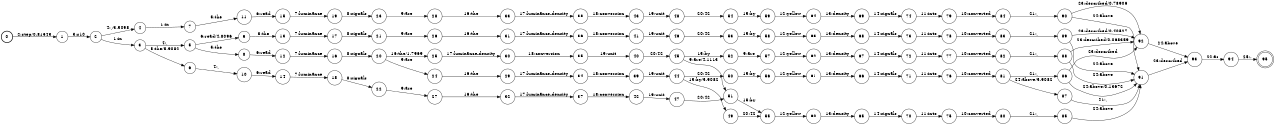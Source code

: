 digraph FST {
rankdir = LR;
size = "8.5,11";
label = "";
center = 1;
orientation = Portrait;
ranksep = "0.4";
nodesep = "0.25";
0 [label = "0", shape = circle, style = bold, fontsize = 14]
	0 -> 1 [label = "2:step/0.81543", fontsize = 14];
1 [label = "1", shape = circle, style = solid, fontsize = 14]
	1 -> 2 [label = "3:s10", fontsize = 14];
2 [label = "2", shape = circle, style = solid, fontsize = 14]
	2 -> 3 [label = "1:in", fontsize = 14];
	2 -> 4 [label = "4:,/3.5098", fontsize = 14];
3 [label = "3", shape = circle, style = solid, fontsize = 14]
	3 -> 5 [label = "4:,", fontsize = 14];
	3 -> 6 [label = "5:the/5.9082", fontsize = 14];
4 [label = "4", shape = circle, style = solid, fontsize = 14]
	4 -> 7 [label = "1:in", fontsize = 14];
5 [label = "5", shape = circle, style = solid, fontsize = 14]
	5 -> 8 [label = "5:the", fontsize = 14];
	5 -> 9 [label = "6:read/4.8096", fontsize = 14];
6 [label = "6", shape = circle, style = solid, fontsize = 14]
	6 -> 10 [label = "4:,", fontsize = 14];
7 [label = "7", shape = circle, style = solid, fontsize = 14]
	7 -> 11 [label = "5:the", fontsize = 14];
8 [label = "8", shape = circle, style = solid, fontsize = 14]
	8 -> 12 [label = "6:read", fontsize = 14];
9 [label = "9", shape = circle, style = solid, fontsize = 14]
	9 -> 13 [label = "5:the", fontsize = 14];
10 [label = "10", shape = circle, style = solid, fontsize = 14]
	10 -> 14 [label = "6:read", fontsize = 14];
11 [label = "11", shape = circle, style = solid, fontsize = 14]
	11 -> 15 [label = "6:read", fontsize = 14];
12 [label = "12", shape = circle, style = solid, fontsize = 14]
	12 -> 16 [label = "7:luminance", fontsize = 14];
13 [label = "13", shape = circle, style = solid, fontsize = 14]
	13 -> 17 [label = "7:luminance", fontsize = 14];
14 [label = "14", shape = circle, style = solid, fontsize = 14]
	14 -> 18 [label = "7:luminance", fontsize = 14];
15 [label = "15", shape = circle, style = solid, fontsize = 14]
	15 -> 19 [label = "7:luminance", fontsize = 14];
16 [label = "16", shape = circle, style = solid, fontsize = 14]
	16 -> 20 [label = "8:signals", fontsize = 14];
17 [label = "17", shape = circle, style = solid, fontsize = 14]
	17 -> 21 [label = "8:signals", fontsize = 14];
18 [label = "18", shape = circle, style = solid, fontsize = 14]
	18 -> 22 [label = "8:signals", fontsize = 14];
19 [label = "19", shape = circle, style = solid, fontsize = 14]
	19 -> 23 [label = "8:signals", fontsize = 14];
20 [label = "20", shape = circle, style = solid, fontsize = 14]
	20 -> 25 [label = "16:the/1.7969", fontsize = 14];
	20 -> 24 [label = "9:are", fontsize = 14];
21 [label = "21", shape = circle, style = solid, fontsize = 14]
	21 -> 26 [label = "9:are", fontsize = 14];
22 [label = "22", shape = circle, style = solid, fontsize = 14]
	22 -> 27 [label = "9:are", fontsize = 14];
23 [label = "23", shape = circle, style = solid, fontsize = 14]
	23 -> 28 [label = "9:are", fontsize = 14];
24 [label = "24", shape = circle, style = solid, fontsize = 14]
	24 -> 29 [label = "16:the", fontsize = 14];
25 [label = "25", shape = circle, style = solid, fontsize = 14]
	25 -> 30 [label = "17:luminance-density", fontsize = 14];
26 [label = "26", shape = circle, style = solid, fontsize = 14]
	26 -> 31 [label = "16:the", fontsize = 14];
27 [label = "27", shape = circle, style = solid, fontsize = 14]
	27 -> 32 [label = "16:the", fontsize = 14];
28 [label = "28", shape = circle, style = solid, fontsize = 14]
	28 -> 33 [label = "16:the", fontsize = 14];
29 [label = "29", shape = circle, style = solid, fontsize = 14]
	29 -> 34 [label = "17:luminance-density", fontsize = 14];
30 [label = "30", shape = circle, style = solid, fontsize = 14]
	30 -> 35 [label = "18:conversion", fontsize = 14];
31 [label = "31", shape = circle, style = solid, fontsize = 14]
	31 -> 36 [label = "17:luminance-density", fontsize = 14];
32 [label = "32", shape = circle, style = solid, fontsize = 14]
	32 -> 37 [label = "17:luminance-density", fontsize = 14];
33 [label = "33", shape = circle, style = solid, fontsize = 14]
	33 -> 38 [label = "17:luminance-density", fontsize = 14];
34 [label = "34", shape = circle, style = solid, fontsize = 14]
	34 -> 39 [label = "18:conversion", fontsize = 14];
35 [label = "35", shape = circle, style = solid, fontsize = 14]
	35 -> 40 [label = "19:unit", fontsize = 14];
36 [label = "36", shape = circle, style = solid, fontsize = 14]
	36 -> 41 [label = "18:conversion", fontsize = 14];
37 [label = "37", shape = circle, style = solid, fontsize = 14]
	37 -> 42 [label = "18:conversion", fontsize = 14];
38 [label = "38", shape = circle, style = solid, fontsize = 14]
	38 -> 43 [label = "18:conversion", fontsize = 14];
39 [label = "39", shape = circle, style = solid, fontsize = 14]
	39 -> 44 [label = "19:unit", fontsize = 14];
40 [label = "40", shape = circle, style = solid, fontsize = 14]
	40 -> 45 [label = "20:42", fontsize = 14];
41 [label = "41", shape = circle, style = solid, fontsize = 14]
	41 -> 46 [label = "19:unit", fontsize = 14];
42 [label = "42", shape = circle, style = solid, fontsize = 14]
	42 -> 47 [label = "19:unit", fontsize = 14];
43 [label = "43", shape = circle, style = solid, fontsize = 14]
	43 -> 48 [label = "19:unit", fontsize = 14];
44 [label = "44", shape = circle, style = solid, fontsize = 14]
	44 -> 49 [label = "15:by/5.9082", fontsize = 14];
	44 -> 50 [label = "20:42", fontsize = 14];
45 [label = "45", shape = circle, style = solid, fontsize = 14]
	45 -> 51 [label = "9:are/4.1113", fontsize = 14];
	45 -> 52 [label = "15:by", fontsize = 14];
46 [label = "46", shape = circle, style = solid, fontsize = 14]
	46 -> 53 [label = "20:42", fontsize = 14];
47 [label = "47", shape = circle, style = solid, fontsize = 14]
	47 -> 51 [label = "20:42", fontsize = 14];
48 [label = "48", shape = circle, style = solid, fontsize = 14]
	48 -> 54 [label = "20:42", fontsize = 14];
49 [label = "49", shape = circle, style = solid, fontsize = 14]
	49 -> 55 [label = "20:42", fontsize = 14];
50 [label = "50", shape = circle, style = solid, fontsize = 14]
	50 -> 56 [label = "15:by", fontsize = 14];
51 [label = "51", shape = circle, style = solid, fontsize = 14]
	51 -> 55 [label = "15:by", fontsize = 14];
52 [label = "52", shape = circle, style = solid, fontsize = 14]
	52 -> 57 [label = "9:are", fontsize = 14];
53 [label = "53", shape = circle, style = solid, fontsize = 14]
	53 -> 58 [label = "15:by", fontsize = 14];
54 [label = "54", shape = circle, style = solid, fontsize = 14]
	54 -> 59 [label = "15:by", fontsize = 14];
55 [label = "55", shape = circle, style = solid, fontsize = 14]
	55 -> 60 [label = "12:yellow", fontsize = 14];
56 [label = "56", shape = circle, style = solid, fontsize = 14]
	56 -> 61 [label = "12:yellow", fontsize = 14];
57 [label = "57", shape = circle, style = solid, fontsize = 14]
	57 -> 62 [label = "12:yellow", fontsize = 14];
58 [label = "58", shape = circle, style = solid, fontsize = 14]
	58 -> 63 [label = "12:yellow", fontsize = 14];
59 [label = "59", shape = circle, style = solid, fontsize = 14]
	59 -> 64 [label = "12:yellow", fontsize = 14];
60 [label = "60", shape = circle, style = solid, fontsize = 14]
	60 -> 65 [label = "13:density", fontsize = 14];
61 [label = "61", shape = circle, style = solid, fontsize = 14]
	61 -> 66 [label = "13:density", fontsize = 14];
62 [label = "62", shape = circle, style = solid, fontsize = 14]
	62 -> 67 [label = "13:density", fontsize = 14];
63 [label = "63", shape = circle, style = solid, fontsize = 14]
	63 -> 68 [label = "13:density", fontsize = 14];
64 [label = "64", shape = circle, style = solid, fontsize = 14]
	64 -> 69 [label = "13:density", fontsize = 14];
65 [label = "65", shape = circle, style = solid, fontsize = 14]
	65 -> 70 [label = "14:signals", fontsize = 14];
66 [label = "66", shape = circle, style = solid, fontsize = 14]
	66 -> 71 [label = "14:signals", fontsize = 14];
67 [label = "67", shape = circle, style = solid, fontsize = 14]
	67 -> 72 [label = "14:signals", fontsize = 14];
68 [label = "68", shape = circle, style = solid, fontsize = 14]
	68 -> 73 [label = "14:signals", fontsize = 14];
69 [label = "69", shape = circle, style = solid, fontsize = 14]
	69 -> 74 [label = "14:signals", fontsize = 14];
70 [label = "70", shape = circle, style = solid, fontsize = 14]
	70 -> 75 [label = "11:into", fontsize = 14];
71 [label = "71", shape = circle, style = solid, fontsize = 14]
	71 -> 76 [label = "11:into", fontsize = 14];
72 [label = "72", shape = circle, style = solid, fontsize = 14]
	72 -> 77 [label = "11:into", fontsize = 14];
73 [label = "73", shape = circle, style = solid, fontsize = 14]
	73 -> 78 [label = "11:into", fontsize = 14];
74 [label = "74", shape = circle, style = solid, fontsize = 14]
	74 -> 79 [label = "11:into", fontsize = 14];
75 [label = "75", shape = circle, style = solid, fontsize = 14]
	75 -> 80 [label = "10:converted", fontsize = 14];
76 [label = "76", shape = circle, style = solid, fontsize = 14]
	76 -> 81 [label = "10:converted", fontsize = 14];
77 [label = "77", shape = circle, style = solid, fontsize = 14]
	77 -> 82 [label = "10:converted", fontsize = 14];
78 [label = "78", shape = circle, style = solid, fontsize = 14]
	78 -> 83 [label = "10:converted", fontsize = 14];
79 [label = "79", shape = circle, style = solid, fontsize = 14]
	79 -> 84 [label = "10:converted", fontsize = 14];
80 [label = "80", shape = circle, style = solid, fontsize = 14]
	80 -> 85 [label = "21:,", fontsize = 14];
81 [label = "81", shape = circle, style = solid, fontsize = 14]
	81 -> 86 [label = "21:,", fontsize = 14];
	81 -> 87 [label = "24:above/5.9082", fontsize = 14];
82 [label = "82", shape = circle, style = solid, fontsize = 14]
	82 -> 88 [label = "21:,", fontsize = 14];
83 [label = "83", shape = circle, style = solid, fontsize = 14]
	83 -> 89 [label = "21:,", fontsize = 14];
84 [label = "84", shape = circle, style = solid, fontsize = 14]
	84 -> 90 [label = "21:,", fontsize = 14];
85 [label = "85", shape = circle, style = solid, fontsize = 14]
	85 -> 91 [label = "24:above", fontsize = 14];
86 [label = "86", shape = circle, style = solid, fontsize = 14]
	86 -> 92 [label = "23:described", fontsize = 14];
	86 -> 91 [label = "24:above/0.13672", fontsize = 14];
87 [label = "87", shape = circle, style = solid, fontsize = 14]
	87 -> 91 [label = "21:,", fontsize = 14];
88 [label = "88", shape = circle, style = solid, fontsize = 14]
	88 -> 92 [label = "23:described/0.068359", fontsize = 14];
	88 -> 91 [label = "24:above", fontsize = 14];
89 [label = "89", shape = circle, style = solid, fontsize = 14]
	89 -> 92 [label = "23:described/0.40527", fontsize = 14];
	89 -> 91 [label = "24:above", fontsize = 14];
90 [label = "90", shape = circle, style = solid, fontsize = 14]
	90 -> 92 [label = "23:described/0.78906", fontsize = 14];
	90 -> 91 [label = "24:above", fontsize = 14];
91 [label = "91", shape = circle, style = solid, fontsize = 14]
	91 -> 93 [label = "23:described", fontsize = 14];
92 [label = "92", shape = circle, style = solid, fontsize = 14]
	92 -> 93 [label = "24:above", fontsize = 14];
93 [label = "93", shape = circle, style = solid, fontsize = 14]
	93 -> 94 [label = "22:as", fontsize = 14];
94 [label = "94", shape = circle, style = solid, fontsize = 14]
	94 -> 95 [label = "25:.", fontsize = 14];
95 [label = "95", shape = doublecircle, style = solid, fontsize = 14]
}
